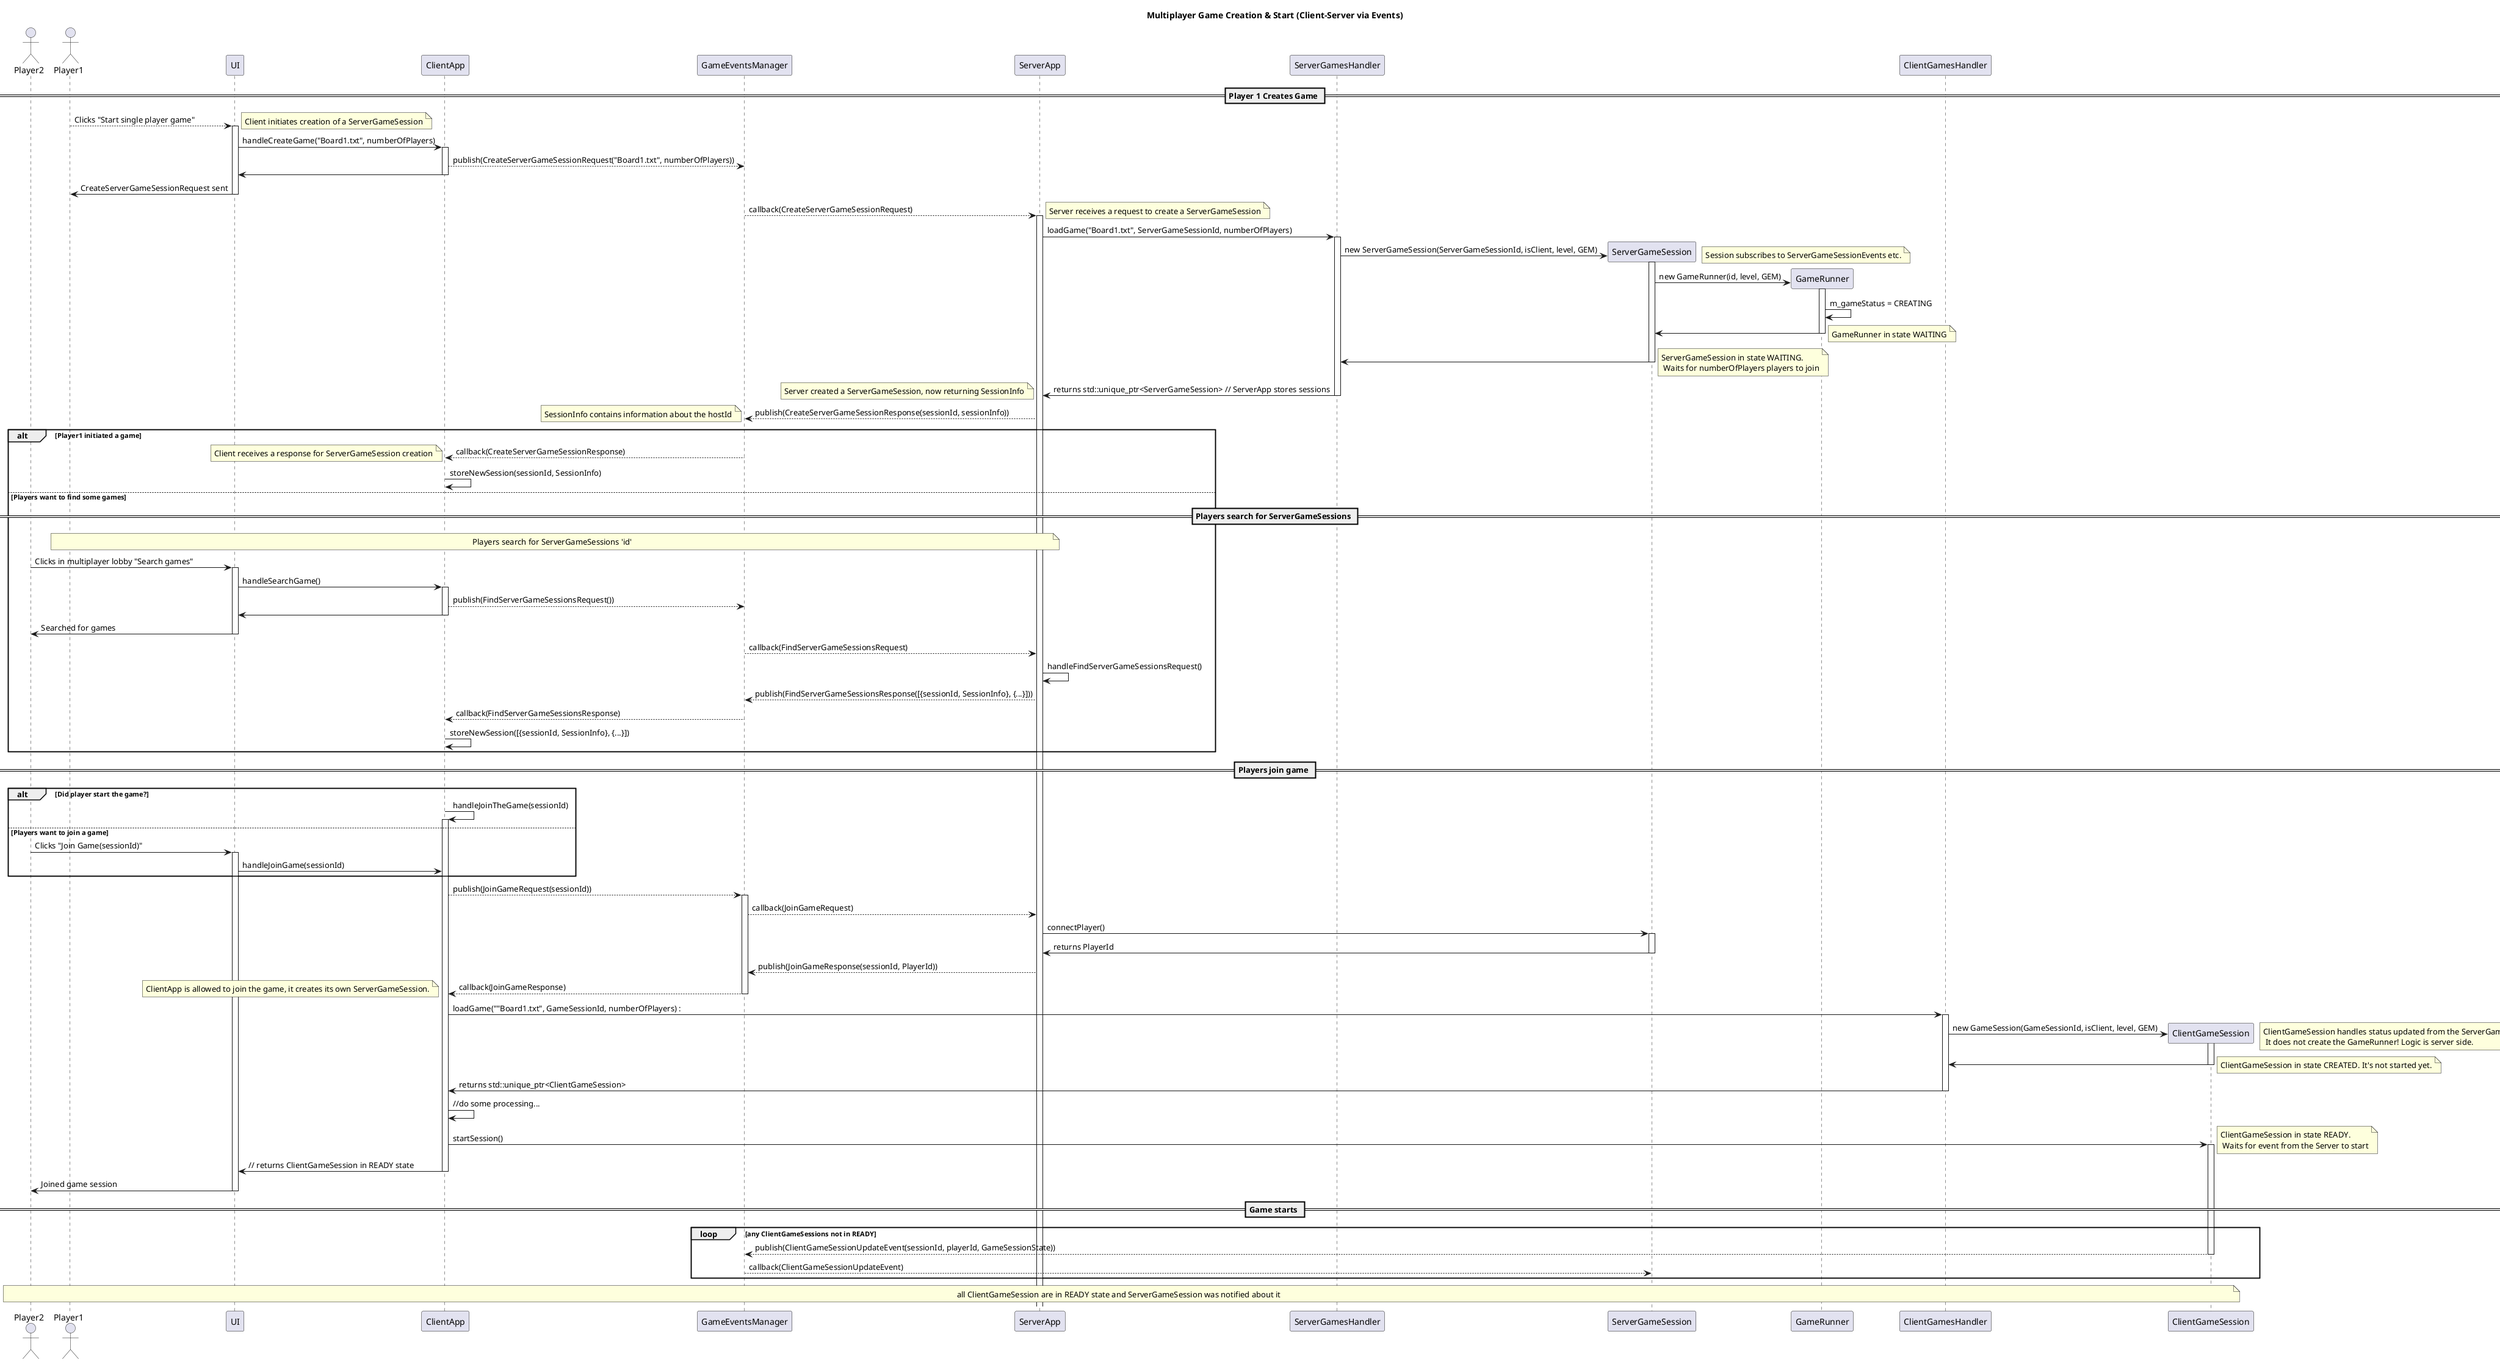 @startuml
title Multiplayer Game Creation & Start (Client-Server via Events)

actor Player2
actor Player1
participant UI
participant ClientApp
participant GameEventsManager as GEM
participant ServerApp
participant ServerGamesHandler
participant ServerGameSession
participant GameRunner
participant ClientGamesHandler
participant ClientGameSession

== Player 1 Creates Game ==
'Client requests creation of a ServerGameSession'
Player1 --> UI ++ : Clicks "Start single player game"
note right: Client initiates creation of a ServerGameSession
UI -> ClientApp ++ : handleCreateGame("Board1.txt", numberOfPlayers)
ClientApp --> GEM : publish(CreateServerGameSessionRequest("Board1.txt", numberOfPlayers))
ClientApp -> UI --
UI -> Player1 -- : CreateServerGameSessionRequest sent


'Server receives a request to create a ServerGameSession'
GEM --> ServerApp ++ : callback(CreateServerGameSessionRequest)
note right: Server receives a request to create a ServerGameSession
ServerApp -> ServerGamesHandler ++ : loadGame("Board1.txt", ServerGameSessionId, numberOfPlayers)
' ServerGamesHandler creates Level internally '
create ServerGameSession
ServerGamesHandler -> ServerGameSession ++ : new ServerGameSession(ServerGameSessionId, isClient, level, GEM)
note right: Session subscribes to ServerGameSessionEvents etc.
create GameRunner
ServerGameSession -> GameRunner ++ : new GameRunner(id, level, GEM)
GameRunner -> GameRunner : m_gameStatus = CREATING
GameRunner -> ServerGameSession --
note right: GameRunner in state WAITING
ServerGameSession -> ServerGamesHandler --
note right: ServerGameSession in state WAITING. \n Waits for numberOfPlayers players to join
ServerGamesHandler -> ServerApp -- : returns std::unique_ptr<ServerGameSession> // ServerApp stores sessions
note left: Server created a ServerGameSession, now returning SessionInfo
ServerApp --> GEM : publish(CreateServerGameSessionResponse(sessionId, sessionInfo))
note left: SessionInfo contains information about the hostId

'Client immediately joins the game they requested to create'
alt Player1 initiated a game
    'Client receives a response for ServerGameSession creation'
    GEM --> ClientApp : callback(CreateServerGameSessionResponse)
    note left: Client receives a response for ServerGameSession creation
    ClientApp -> ClientApp : storeNewSession(sessionId, SessionInfo)
else Players want to find some games
    == Players search for ServerGameSessions ==
    note over Player1, ServerApp : Players search for ServerGameSessions 'id'
    Player2 -> UI ++ : Clicks in multiplayer lobby "Search games"
    UI -> ClientApp ++ : handleSearchGame()
    ClientApp --> GEM  : publish(FindServerGameSessionsRequest())
    ClientApp -> UI --
    UI -> Player2 -- : Searched for games

    GEM --> ServerApp : callback(FindServerGameSessionsRequest)
    ServerApp -> ServerApp : handleFindServerGameSessionsRequest()
    ServerApp --> GEM : publish(FindServerGameSessionsResponse([{sessionId, SessionInfo}, {...}]))
    GEM --> ClientApp : callback(FindServerGameSessionsResponse)
    ClientApp -> ClientApp : storeNewSession([{sessionId, SessionInfo}, {...}])
end


== Players join game ==
alt Did player start the game?
    ClientApp -> ClientApp ++ : handleJoinTheGame(sessionId)
else Players want to join a game
    Player2 -> UI ++ : Clicks "Join Game(sessionId)"
    UI -> ClientApp : handleJoinGame(sessionId)
end
ClientApp --> GEM ++ : publish(JoinGameRequest(sessionId))


GEM --> ServerApp : callback(JoinGameRequest)
ServerApp -> ServerGameSession ++ : connectPlayer()
ServerGameSession -> ServerApp -- : returns PlayerId
ServerApp --> GEM : publish(JoinGameResponse(sessionId, PlayerId))
GEM --> ClientApp -- : callback(JoinGameResponse)
note left: ClientApp is allowed to join the game, it creates its own ServerGameSession.

'Players creates its own ServerGameSession without the GameRunner'
ClientApp -> ClientGamesHandler ++ : loadGame(""Board1.txt", GameSessionId, numberOfPlayers) :
create ClientGameSession
ClientGamesHandler -> ClientGameSession ++ : new GameSession(GameSessionId, isClient, level, GEM)
note right: ClientGameSession handles status updated from the ServerGameSession.\n It does not create the GameRunner! Logic is server side.
ClientGameSession -> ClientGamesHandler --
note right: ClientGameSession in state CREATED. It's not started yet.
ClientGamesHandler -> ClientApp -- : returns std::unique_ptr<ClientGameSession>
ClientApp -> ClientApp : //do some processing...
ClientApp -> ClientGameSession ++ : startSession()
note right: ClientGameSession in state READY. \n Waits for event from the Server to start
ClientApp -> UI -- : // returns ClientGameSession in READY state
UI -> Player2 -- : Joined game session

== Game starts ==
loop any ClientGameSessions not in READY
    ClientGameSession --> GEM -- : publish(ClientGameSessionUpdateEvent(sessionId, playerId, GameSessionState))
    GEM --> ServerGameSession : callback(ClientGameSessionUpdateEvent)
end
note across: all ClientGameSession are in READY state and ServerGameSession was notified about it

@enduml